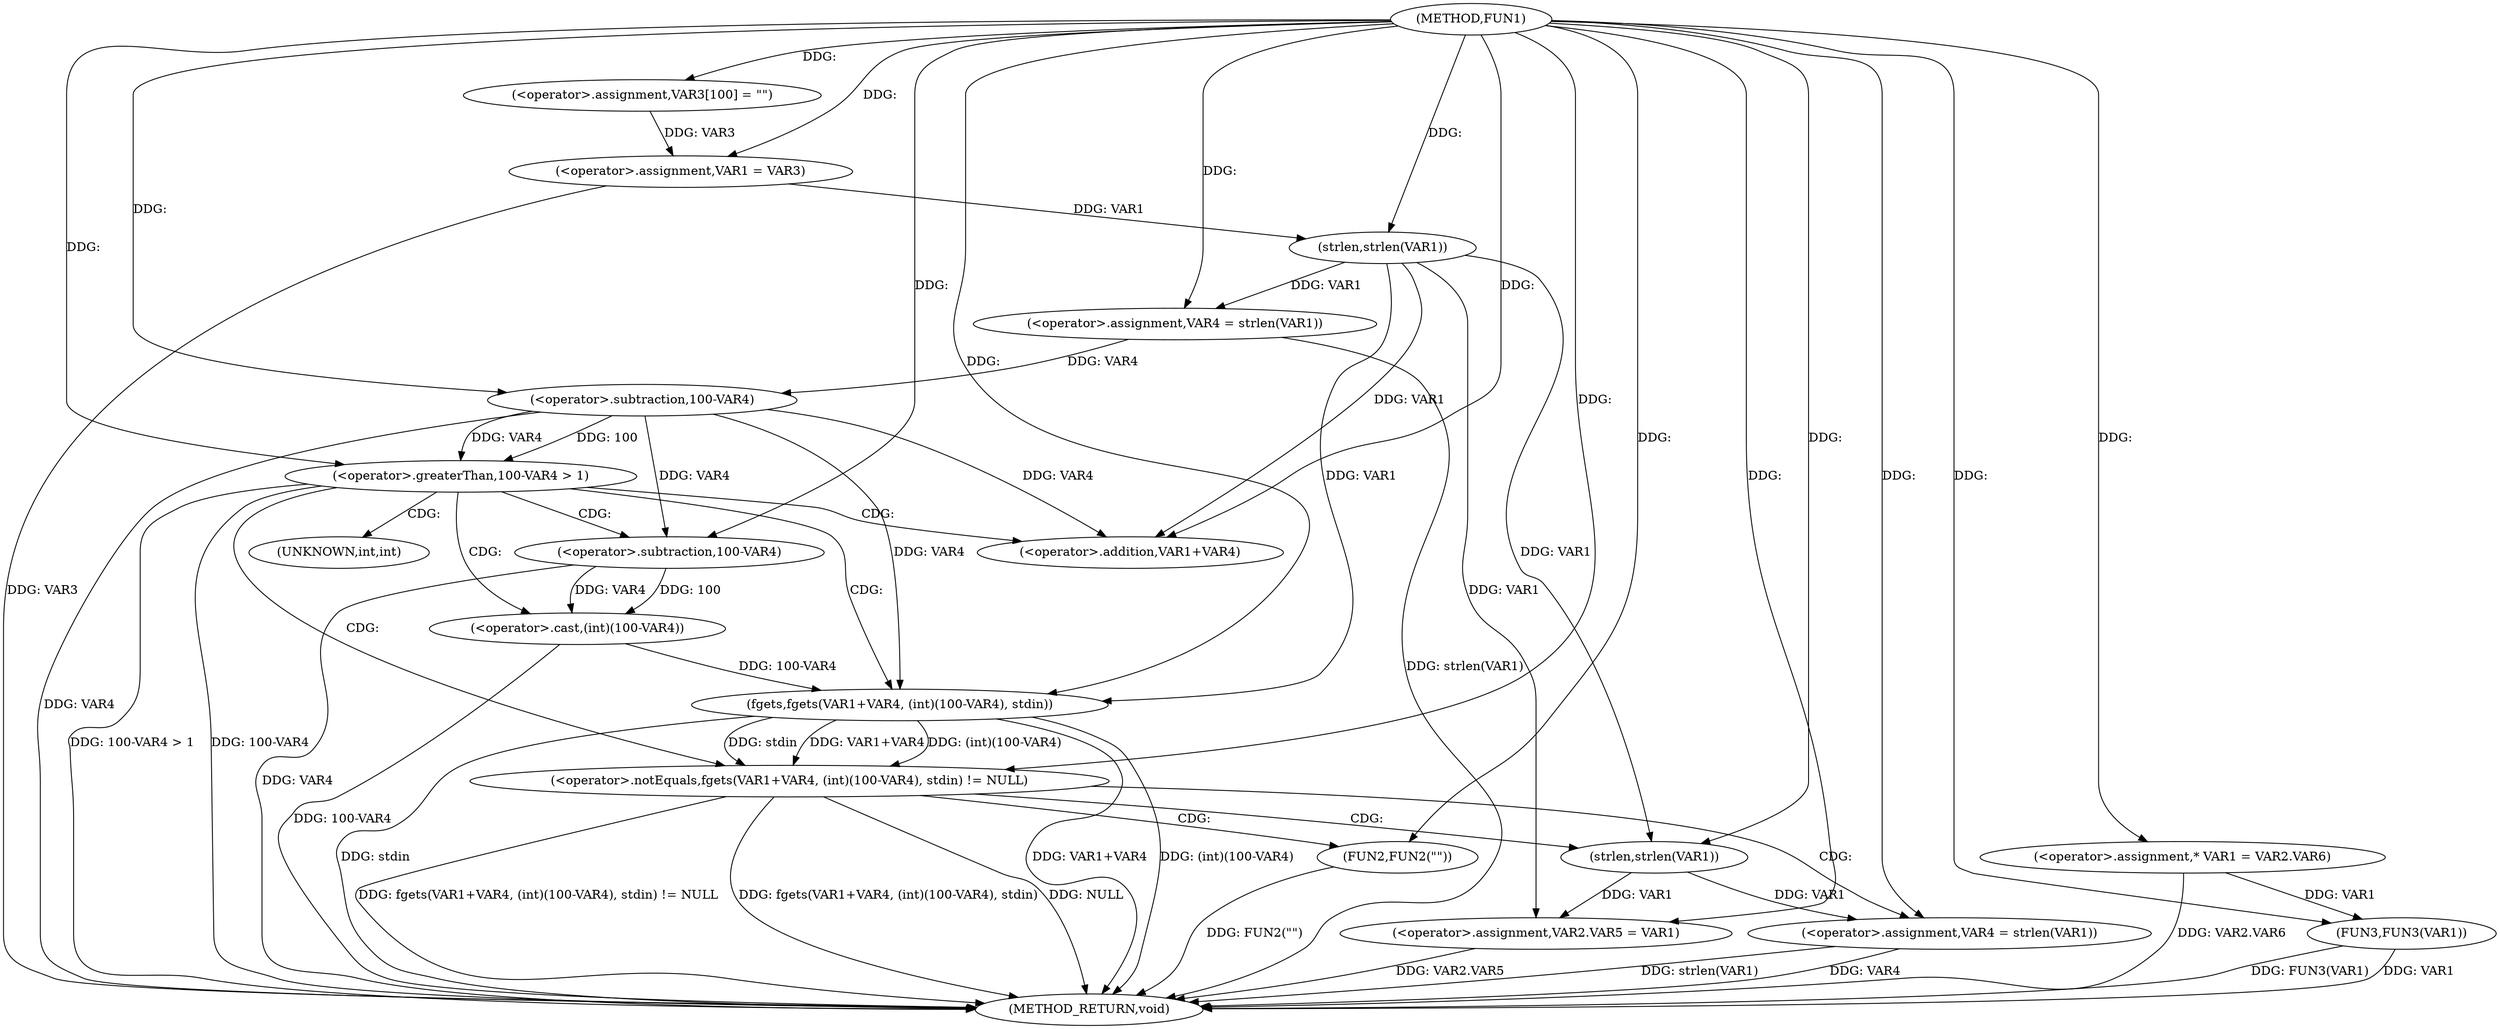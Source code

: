 digraph FUN1 {  
"1000100" [label = "(METHOD,FUN1)" ]
"1000161" [label = "(METHOD_RETURN,void)" ]
"1000105" [label = "(<operator>.assignment,VAR3[100] = \"\")" ]
"1000108" [label = "(<operator>.assignment,VAR1 = VAR3)" ]
"1000113" [label = "(<operator>.assignment,VAR4 = strlen(VAR1))" ]
"1000115" [label = "(strlen,strlen(VAR1))" ]
"1000118" [label = "(<operator>.greaterThan,100-VAR4 > 1)" ]
"1000119" [label = "(<operator>.subtraction,100-VAR4)" ]
"1000125" [label = "(<operator>.notEquals,fgets(VAR1+VAR4, (int)(100-VAR4), stdin) != NULL)" ]
"1000126" [label = "(fgets,fgets(VAR1+VAR4, (int)(100-VAR4), stdin))" ]
"1000127" [label = "(<operator>.addition,VAR1+VAR4)" ]
"1000130" [label = "(<operator>.cast,(int)(100-VAR4))" ]
"1000132" [label = "(<operator>.subtraction,100-VAR4)" ]
"1000138" [label = "(<operator>.assignment,VAR4 = strlen(VAR1))" ]
"1000140" [label = "(strlen,strlen(VAR1))" ]
"1000145" [label = "(FUN2,FUN2(\"\"))" ]
"1000147" [label = "(<operator>.assignment,VAR2.VAR5 = VAR1)" ]
"1000154" [label = "(<operator>.assignment,* VAR1 = VAR2.VAR6)" ]
"1000159" [label = "(FUN3,FUN3(VAR1))" ]
"1000131" [label = "(UNKNOWN,int,int)" ]
  "1000159" -> "1000161"  [ label = "DDG: FUN3(VAR1)"] 
  "1000125" -> "1000161"  [ label = "DDG: fgets(VAR1+VAR4, (int)(100-VAR4), stdin) != NULL"] 
  "1000159" -> "1000161"  [ label = "DDG: VAR1"] 
  "1000138" -> "1000161"  [ label = "DDG: strlen(VAR1)"] 
  "1000132" -> "1000161"  [ label = "DDG: VAR4"] 
  "1000147" -> "1000161"  [ label = "DDG: VAR2.VAR5"] 
  "1000126" -> "1000161"  [ label = "DDG: VAR1+VAR4"] 
  "1000118" -> "1000161"  [ label = "DDG: 100-VAR4 > 1"] 
  "1000118" -> "1000161"  [ label = "DDG: 100-VAR4"] 
  "1000126" -> "1000161"  [ label = "DDG: (int)(100-VAR4)"] 
  "1000125" -> "1000161"  [ label = "DDG: fgets(VAR1+VAR4, (int)(100-VAR4), stdin)"] 
  "1000130" -> "1000161"  [ label = "DDG: 100-VAR4"] 
  "1000138" -> "1000161"  [ label = "DDG: VAR4"] 
  "1000113" -> "1000161"  [ label = "DDG: strlen(VAR1)"] 
  "1000119" -> "1000161"  [ label = "DDG: VAR4"] 
  "1000126" -> "1000161"  [ label = "DDG: stdin"] 
  "1000108" -> "1000161"  [ label = "DDG: VAR3"] 
  "1000125" -> "1000161"  [ label = "DDG: NULL"] 
  "1000145" -> "1000161"  [ label = "DDG: FUN2(\"\")"] 
  "1000154" -> "1000161"  [ label = "DDG: VAR2.VAR6"] 
  "1000100" -> "1000105"  [ label = "DDG: "] 
  "1000105" -> "1000108"  [ label = "DDG: VAR3"] 
  "1000100" -> "1000108"  [ label = "DDG: "] 
  "1000115" -> "1000113"  [ label = "DDG: VAR1"] 
  "1000100" -> "1000113"  [ label = "DDG: "] 
  "1000108" -> "1000115"  [ label = "DDG: VAR1"] 
  "1000100" -> "1000115"  [ label = "DDG: "] 
  "1000119" -> "1000118"  [ label = "DDG: 100"] 
  "1000119" -> "1000118"  [ label = "DDG: VAR4"] 
  "1000100" -> "1000119"  [ label = "DDG: "] 
  "1000113" -> "1000119"  [ label = "DDG: VAR4"] 
  "1000100" -> "1000118"  [ label = "DDG: "] 
  "1000126" -> "1000125"  [ label = "DDG: VAR1+VAR4"] 
  "1000126" -> "1000125"  [ label = "DDG: (int)(100-VAR4)"] 
  "1000126" -> "1000125"  [ label = "DDG: stdin"] 
  "1000115" -> "1000126"  [ label = "DDG: VAR1"] 
  "1000100" -> "1000126"  [ label = "DDG: "] 
  "1000119" -> "1000126"  [ label = "DDG: VAR4"] 
  "1000115" -> "1000127"  [ label = "DDG: VAR1"] 
  "1000100" -> "1000127"  [ label = "DDG: "] 
  "1000119" -> "1000127"  [ label = "DDG: VAR4"] 
  "1000130" -> "1000126"  [ label = "DDG: 100-VAR4"] 
  "1000132" -> "1000130"  [ label = "DDG: 100"] 
  "1000132" -> "1000130"  [ label = "DDG: VAR4"] 
  "1000100" -> "1000132"  [ label = "DDG: "] 
  "1000119" -> "1000132"  [ label = "DDG: VAR4"] 
  "1000100" -> "1000125"  [ label = "DDG: "] 
  "1000140" -> "1000138"  [ label = "DDG: VAR1"] 
  "1000100" -> "1000138"  [ label = "DDG: "] 
  "1000100" -> "1000140"  [ label = "DDG: "] 
  "1000115" -> "1000140"  [ label = "DDG: VAR1"] 
  "1000100" -> "1000145"  [ label = "DDG: "] 
  "1000140" -> "1000147"  [ label = "DDG: VAR1"] 
  "1000115" -> "1000147"  [ label = "DDG: VAR1"] 
  "1000100" -> "1000147"  [ label = "DDG: "] 
  "1000100" -> "1000154"  [ label = "DDG: "] 
  "1000154" -> "1000159"  [ label = "DDG: VAR1"] 
  "1000100" -> "1000159"  [ label = "DDG: "] 
  "1000118" -> "1000132"  [ label = "CDG: "] 
  "1000118" -> "1000125"  [ label = "CDG: "] 
  "1000118" -> "1000130"  [ label = "CDG: "] 
  "1000118" -> "1000131"  [ label = "CDG: "] 
  "1000118" -> "1000127"  [ label = "CDG: "] 
  "1000118" -> "1000126"  [ label = "CDG: "] 
  "1000125" -> "1000145"  [ label = "CDG: "] 
  "1000125" -> "1000140"  [ label = "CDG: "] 
  "1000125" -> "1000138"  [ label = "CDG: "] 
}
